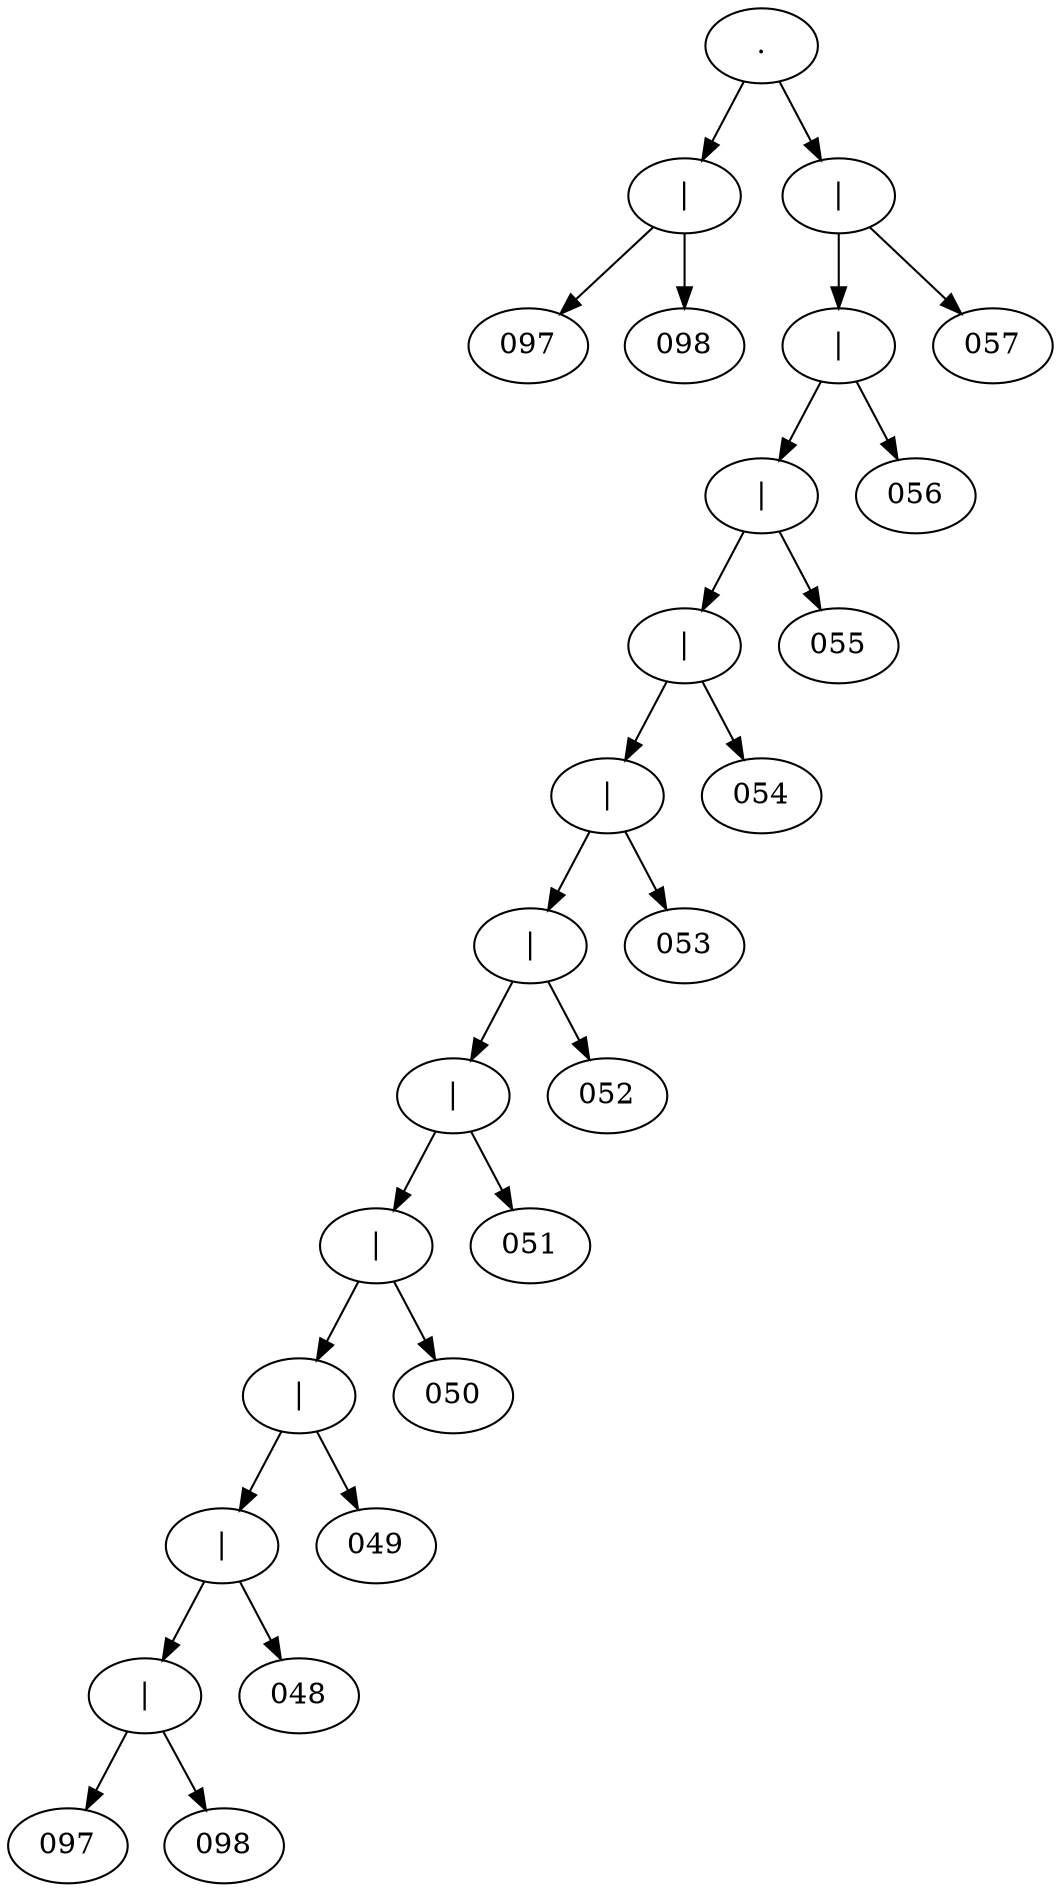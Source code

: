 digraph tree {
	"72055b3d93dd48f9a1c4a59268ae1a48" [label="."]
	e6cbd1b8384649e68d3722327d54d4e6 [label="|"]
	"72055b3d93dd48f9a1c4a59268ae1a48" -> e6cbd1b8384649e68d3722327d54d4e6
	efce23445e0643998f9682a7f0aeb186 [label=097]
	e6cbd1b8384649e68d3722327d54d4e6 -> efce23445e0643998f9682a7f0aeb186
	ce086123a8584b4cb03dd6832d1dc112 [label=098]
	e6cbd1b8384649e68d3722327d54d4e6 -> ce086123a8584b4cb03dd6832d1dc112
	"028012ca11de4da28fb7575718592ac7" [label="|"]
	"72055b3d93dd48f9a1c4a59268ae1a48" -> "028012ca11de4da28fb7575718592ac7"
	"0dd0e51b30b84ba79aa27e1f6b8293dc" [label="|"]
	"028012ca11de4da28fb7575718592ac7" -> "0dd0e51b30b84ba79aa27e1f6b8293dc"
	"3c785a34630b4e1cbc68dab066359482" [label="|"]
	"0dd0e51b30b84ba79aa27e1f6b8293dc" -> "3c785a34630b4e1cbc68dab066359482"
	"112e6393d98c4cf3b7ae74ab681edd6f" [label="|"]
	"3c785a34630b4e1cbc68dab066359482" -> "112e6393d98c4cf3b7ae74ab681edd6f"
	"80b071005f444a6ca7e6c027b003a33c" [label="|"]
	"112e6393d98c4cf3b7ae74ab681edd6f" -> "80b071005f444a6ca7e6c027b003a33c"
	c18d7418079346c28c2d579cf99ea55a [label="|"]
	"80b071005f444a6ca7e6c027b003a33c" -> c18d7418079346c28c2d579cf99ea55a
	"8def770ab2674afdaa341d4b80dc9baf" [label="|"]
	c18d7418079346c28c2d579cf99ea55a -> "8def770ab2674afdaa341d4b80dc9baf"
	e494979ef7b94e5fa1488fa412d59371 [label="|"]
	"8def770ab2674afdaa341d4b80dc9baf" -> e494979ef7b94e5fa1488fa412d59371
	"5178101d480b46a6992a94cb94c84dfb" [label="|"]
	e494979ef7b94e5fa1488fa412d59371 -> "5178101d480b46a6992a94cb94c84dfb"
	"9498f4ed08f3462aac18932e3a709832" [label="|"]
	"5178101d480b46a6992a94cb94c84dfb" -> "9498f4ed08f3462aac18932e3a709832"
	c08e087014d34e77986b1825b51bd6fc [label="|"]
	"9498f4ed08f3462aac18932e3a709832" -> c08e087014d34e77986b1825b51bd6fc
	"7d08b9a8f73240f8ae9023d76b9e388b" [label=097]
	c08e087014d34e77986b1825b51bd6fc -> "7d08b9a8f73240f8ae9023d76b9e388b"
	"5c451af3c9cb45218ede75246232ae24" [label=098]
	c08e087014d34e77986b1825b51bd6fc -> "5c451af3c9cb45218ede75246232ae24"
	"7930d53ba1ac4f44b76a2f3913b58458" [label=048]
	"9498f4ed08f3462aac18932e3a709832" -> "7930d53ba1ac4f44b76a2f3913b58458"
	"1c0cfd5f04d44a06a14e4e5de5993d8d" [label=049]
	"5178101d480b46a6992a94cb94c84dfb" -> "1c0cfd5f04d44a06a14e4e5de5993d8d"
	ab418261f1ea415382b54b7e8b37e8c1 [label=050]
	e494979ef7b94e5fa1488fa412d59371 -> ab418261f1ea415382b54b7e8b37e8c1
	"21e82087c41f4fe68d42523d03b9cb8c" [label=051]
	"8def770ab2674afdaa341d4b80dc9baf" -> "21e82087c41f4fe68d42523d03b9cb8c"
	d3db30580c414e7d8ea796a09027eaa4 [label=052]
	c18d7418079346c28c2d579cf99ea55a -> d3db30580c414e7d8ea796a09027eaa4
	d0d4509c57fd41e0a3db918a0097d25a [label=053]
	"80b071005f444a6ca7e6c027b003a33c" -> d0d4509c57fd41e0a3db918a0097d25a
	a80eecfe08b74958a01519839b916195 [label=054]
	"112e6393d98c4cf3b7ae74ab681edd6f" -> a80eecfe08b74958a01519839b916195
	b66e99b58fdd44ba83888bbd34d77a14 [label=055]
	"3c785a34630b4e1cbc68dab066359482" -> b66e99b58fdd44ba83888bbd34d77a14
	"41b1da6b8caf47a9a6cd135df2d5bdf4" [label=056]
	"0dd0e51b30b84ba79aa27e1f6b8293dc" -> "41b1da6b8caf47a9a6cd135df2d5bdf4"
	cc63b0b6fe534f9397d416766b478927 [label=057]
	"028012ca11de4da28fb7575718592ac7" -> cc63b0b6fe534f9397d416766b478927
}
